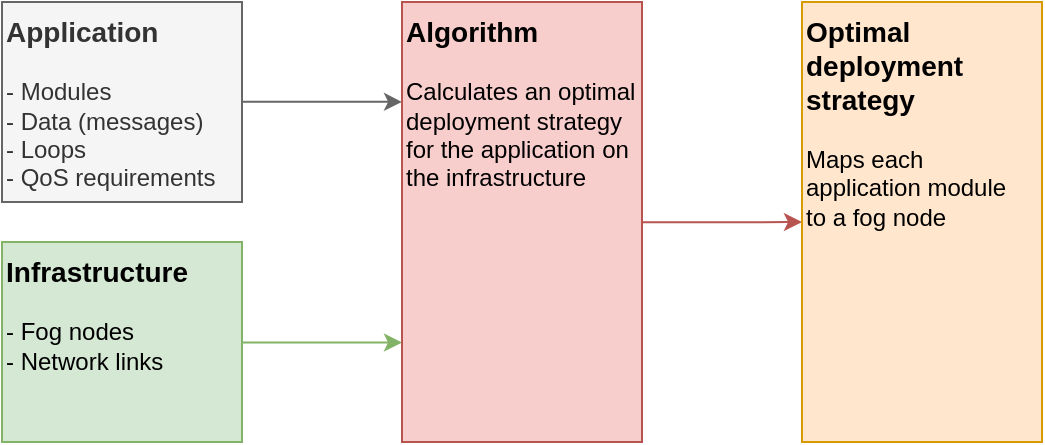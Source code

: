 <mxfile version="11.3.0" type="device" pages="1"><diagram id="JqC099eQxSFEBfu8Cezn" name="Algorithm architecture"><mxGraphModel dx="527" dy="478" grid="1" gridSize="10" guides="1" tooltips="1" connect="1" arrows="1" fold="1" page="1" pageScale="1" pageWidth="1169" pageHeight="827" math="0" shadow="0"><root><mxCell id="0"/><mxCell id="1" parent="0"/><mxCell id="aQWPIlJLxB5hqvwHCXgc-1" style="edgeStyle=orthogonalEdgeStyle;rounded=0;orthogonalLoop=1;jettySize=auto;html=1;entryX=0;entryY=0.774;entryDx=0;entryDy=0;entryPerimeter=0;fillColor=#d5e8d4;strokeColor=#82b366;" edge="1" parent="1" source="-SouzLlQtnFtf4Doc_B7-1" target="5V0ZiTpCPQbK-QX8ie4j-5"><mxGeometry relative="1" as="geometry"><Array as="points"><mxPoint x="200" y="280"/></Array></mxGeometry></mxCell><mxCell id="-SouzLlQtnFtf4Doc_B7-1" value="&lt;b&gt;&lt;font style=&quot;font-size: 14px&quot;&gt;Infrastructure&lt;br&gt;&lt;/font&gt;&lt;/b&gt;&lt;br style=&quot;font-size: 4px&quot;&gt;- Fog nodes&lt;br&gt;- Network links" style="rounded=0;whiteSpace=wrap;html=1;align=left;verticalAlign=top;fillColor=#d5e8d4;strokeColor=#82b366;strokeWidth=1;" parent="1" vertex="1"><mxGeometry x="40" y="230" width="120" height="100" as="geometry"/></mxCell><mxCell id="aQWPIlJLxB5hqvwHCXgc-2" style="edgeStyle=orthogonalEdgeStyle;rounded=0;orthogonalLoop=1;jettySize=auto;html=1;entryX=0;entryY=0.227;entryDx=0;entryDy=0;entryPerimeter=0;fillColor=#f5f5f5;strokeColor=#666666;" edge="1" parent="1" source="-SouzLlQtnFtf4Doc_B7-2" target="5V0ZiTpCPQbK-QX8ie4j-5"><mxGeometry relative="1" as="geometry"><Array as="points"><mxPoint x="200" y="160"/></Array></mxGeometry></mxCell><mxCell id="5V0ZiTpCPQbK-QX8ie4j-1" style="edgeStyle=orthogonalEdgeStyle;rounded=0;orthogonalLoop=1;jettySize=auto;html=1;exitX=1;exitY=0.5;exitDx=0;exitDy=0;entryX=0;entryY=0.5;entryDx=0;entryDy=0;fillColor=#f8cecc;strokeColor=#b85450;" parent="1" target="-SouzLlQtnFtf4Doc_B7-8" edge="1"><mxGeometry relative="1" as="geometry"><mxPoint x="360.143" y="220.095" as="sourcePoint"/><Array as="points"><mxPoint x="420" y="220"/><mxPoint x="420" y="220"/></Array></mxGeometry></mxCell><mxCell id="-SouzLlQtnFtf4Doc_B7-8" value="&lt;font style=&quot;font-size: 14px&quot;&gt;&lt;b&gt;Optimal deployment&lt;br&gt;strategy&lt;/b&gt;&lt;br&gt;&lt;/font&gt;&lt;br&gt;Maps each application module to&amp;nbsp;a fog node" style="rounded=0;whiteSpace=wrap;html=1;horizontal=1;align=left;verticalAlign=top;fillColor=#ffe6cc;strokeColor=#d79b00;" parent="1" vertex="1"><mxGeometry x="440" y="110" width="120" height="220" as="geometry"/></mxCell><mxCell id="5V0ZiTpCPQbK-QX8ie4j-5" value="&lt;font style=&quot;font-size: 14px&quot;&gt;&lt;b&gt;Algorithm&lt;/b&gt;&lt;br&gt;&lt;/font&gt;&lt;br&gt;Calculates an optimal deployment strategy for the application on the infrastructure" style="rounded=0;whiteSpace=wrap;html=1;horizontal=1;align=left;verticalAlign=top;fillColor=#f8cecc;strokeColor=#b85450;" parent="1" vertex="1"><mxGeometry x="240" y="110" width="120" height="220" as="geometry"/></mxCell><mxCell id="-SouzLlQtnFtf4Doc_B7-2" value="&lt;b&gt;&lt;font style=&quot;font-size: 14px&quot;&gt;Application&lt;/font&gt;&lt;/b&gt;&lt;br&gt;&lt;br&gt;- Modules&lt;br&gt;- Data (messages)&lt;br&gt;- Loops&lt;br&gt;- QoS requirements" style="rounded=0;whiteSpace=wrap;html=1;align=left;verticalAlign=top;fillColor=#f5f5f5;strokeColor=#666666;strokeWidth=1;fontColor=#333333;" parent="1" vertex="1"><mxGeometry x="40" y="110" width="120" height="100" as="geometry"/></mxCell></root></mxGraphModel></diagram></mxfile>